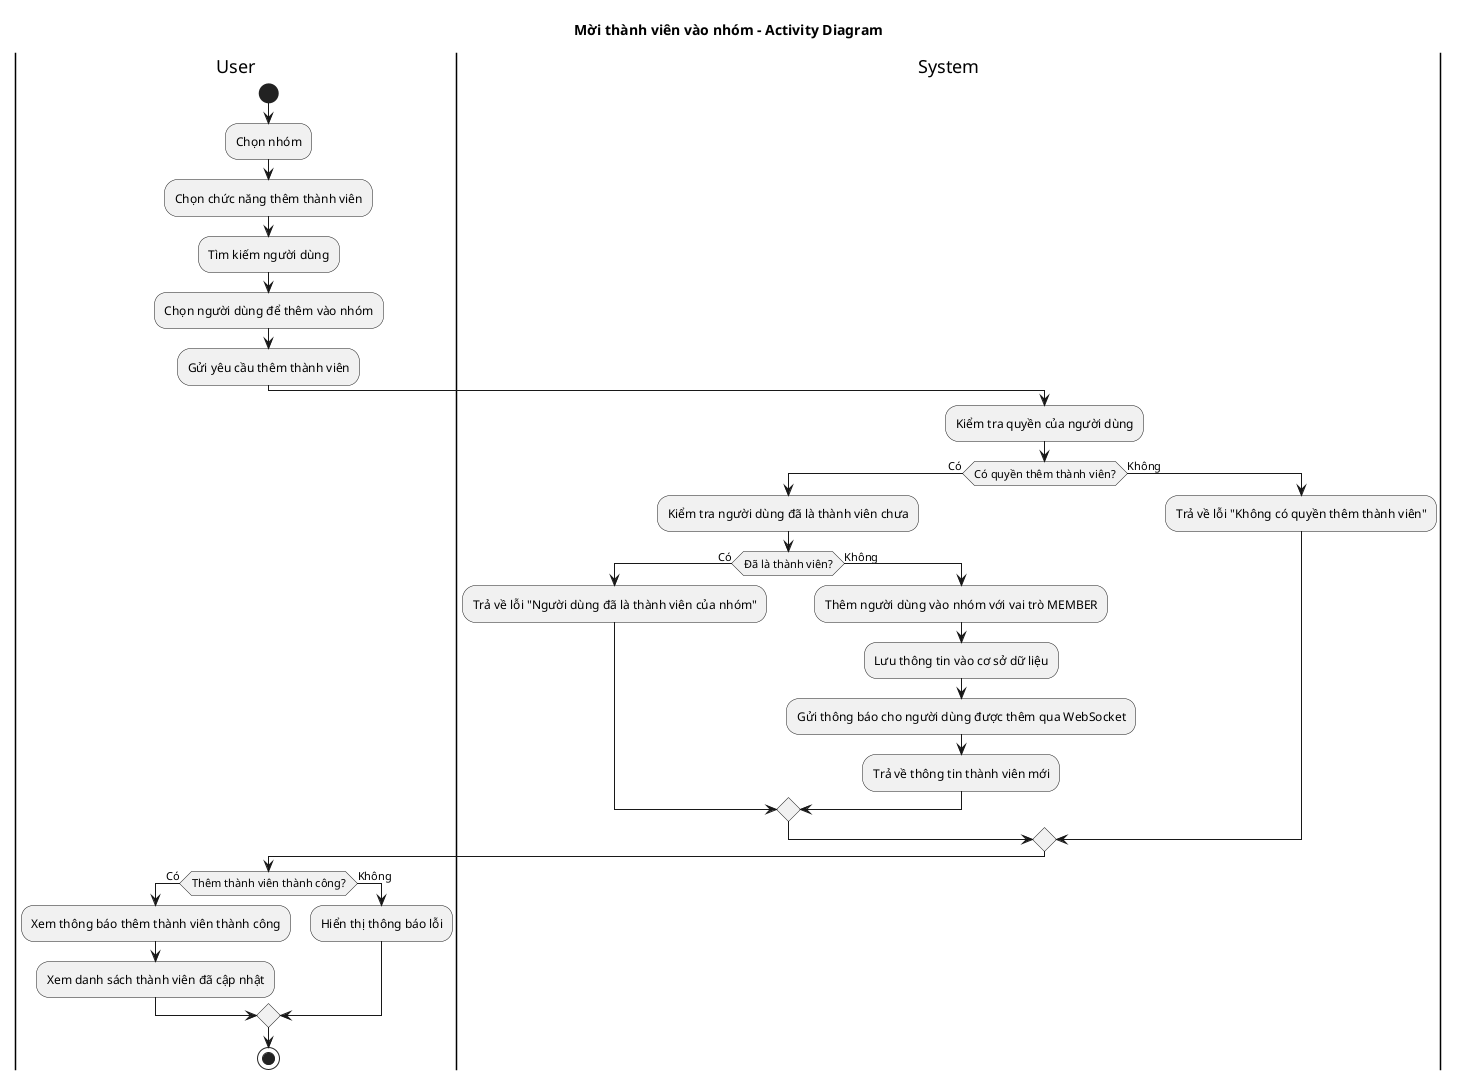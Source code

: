 @startuml Mời thành viên vào nhóm - Activity Diagram
title Mời thành viên vào nhóm - Activity Diagram

|User|
start
:Chọn nhóm;
:Chọn chức năng thêm thành viên;
:Tìm kiếm người dùng;
:Chọn người dùng để thêm vào nhóm;
:Gửi yêu cầu thêm thành viên;

|System|
:Kiểm tra quyền của người dùng;

if (Có quyền thêm thành viên?) then (Có)
  :Kiểm tra người dùng đã là thành viên chưa;
  
  if (Đã là thành viên?) then (Có)
    :Trả về lỗi "Người dùng đã là thành viên của nhóm";
  else (Không)
    :Thêm người dùng vào nhóm với vai trò MEMBER;
    :Lưu thông tin vào cơ sở dữ liệu;
    :Gửi thông báo cho người dùng được thêm qua WebSocket;
    :Trả về thông tin thành viên mới;
  endif
else (Không)
  :Trả về lỗi "Không có quyền thêm thành viên";
endif

|User|
if (Thêm thành viên thành công?) then (Có)
  :Xem thông báo thêm thành viên thành công;
  :Xem danh sách thành viên đã cập nhật;
else (Không)
  :Hiển thị thông báo lỗi;
endif

stop
@enduml
